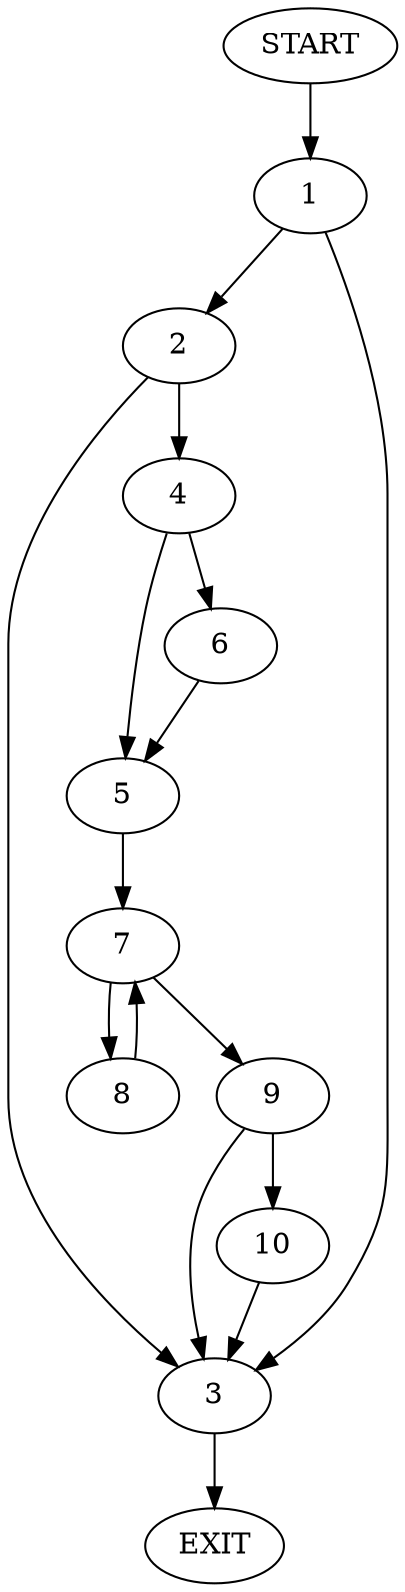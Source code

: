 digraph {
0 [label="START"]
11 [label="EXIT"]
0 -> 1
1 -> 2
1 -> 3
2 -> 3
2 -> 4
3 -> 11
4 -> 5
4 -> 6
5 -> 7
6 -> 5
7 -> 8
7 -> 9
9 -> 3
9 -> 10
8 -> 7
10 -> 3
}
